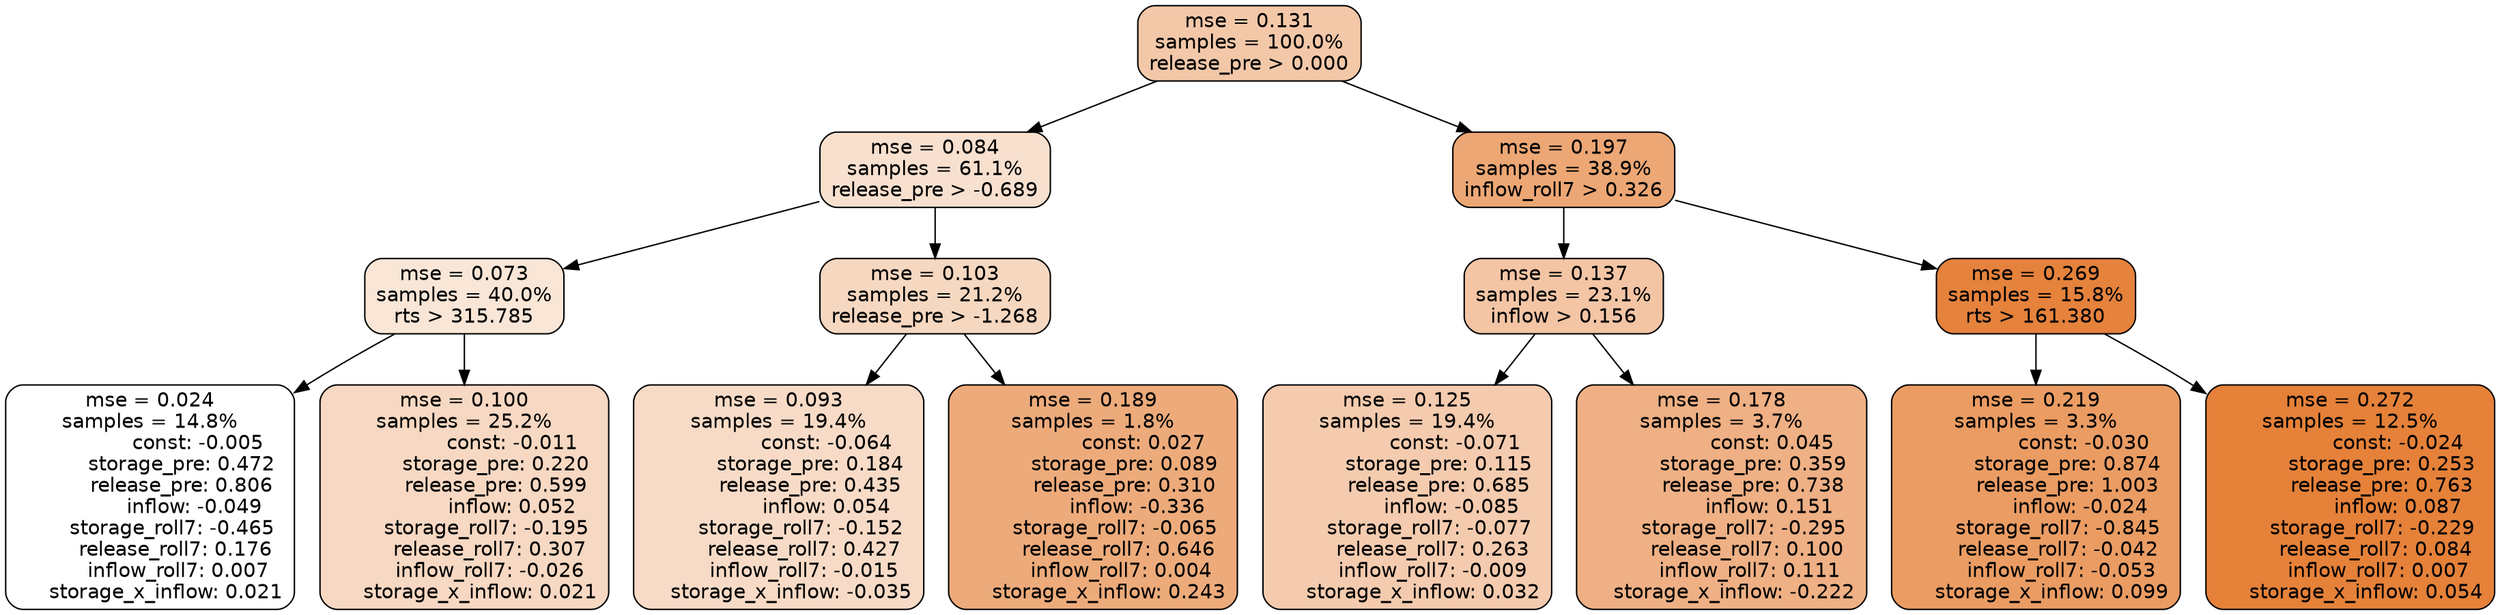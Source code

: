 digraph tree {
node [shape=rectangle, style="filled, rounded", color="black", fontname=helvetica] ;
edge [fontname=helvetica] ;
	"0" [label="mse = 0.131
samples = 100.0%
release_pre > 0.000", fillcolor="#f3c8a9"]
	"1" [label="mse = 0.084
samples = 61.1%
release_pre > -0.689", fillcolor="#f8e0cf"]
	"8" [label="mse = 0.197
samples = 38.9%
inflow_roll7 > 0.326", fillcolor="#eca775"]
	"5" [label="mse = 0.073
samples = 40.0%
rts > 315.785", fillcolor="#f9e6d7"]
	"2" [label="mse = 0.103
samples = 21.2%
release_pre > -1.268", fillcolor="#f6d7c0"]
	"9" [label="mse = 0.137
samples = 23.1%
inflow > 0.156", fillcolor="#f3c5a5"]
	"12" [label="mse = 0.269
samples = 15.8%
rts > 161.380", fillcolor="#e5823c"]
	"7" [label="mse = 0.024
samples = 14.8%
               const: -0.005
          storage_pre: 0.472
          release_pre: 0.806
              inflow: -0.049
       storage_roll7: -0.465
        release_roll7: 0.176
         inflow_roll7: 0.007
     storage_x_inflow: 0.021", fillcolor="#ffffff"]
	"6" [label="mse = 0.100
samples = 25.2%
               const: -0.011
          storage_pre: 0.220
          release_pre: 0.599
               inflow: 0.052
       storage_roll7: -0.195
        release_roll7: 0.307
        inflow_roll7: -0.026
     storage_x_inflow: 0.021", fillcolor="#f7d8c2"]
	"4" [label="mse = 0.093
samples = 19.4%
               const: -0.064
          storage_pre: 0.184
          release_pre: 0.435
               inflow: 0.054
       storage_roll7: -0.152
        release_roll7: 0.427
        inflow_roll7: -0.015
    storage_x_inflow: -0.035", fillcolor="#f7dbc7"]
	"3" [label="mse = 0.189
samples = 1.8%
                const: 0.027
          storage_pre: 0.089
          release_pre: 0.310
              inflow: -0.336
       storage_roll7: -0.065
        release_roll7: 0.646
         inflow_roll7: 0.004
     storage_x_inflow: 0.243", fillcolor="#edab7b"]
	"10" [label="mse = 0.125
samples = 19.4%
               const: -0.071
          storage_pre: 0.115
          release_pre: 0.685
              inflow: -0.085
       storage_roll7: -0.077
        release_roll7: 0.263
        inflow_roll7: -0.009
     storage_x_inflow: 0.032", fillcolor="#f4cbae"]
	"11" [label="mse = 0.178
samples = 3.7%
                const: 0.045
          storage_pre: 0.359
          release_pre: 0.738
               inflow: 0.151
       storage_roll7: -0.295
        release_roll7: 0.100
         inflow_roll7: 0.111
    storage_x_inflow: -0.222", fillcolor="#eeb084"]
	"14" [label="mse = 0.219
samples = 3.3%
               const: -0.030
          storage_pre: 0.874
          release_pre: 1.003
              inflow: -0.024
       storage_roll7: -0.845
       release_roll7: -0.042
        inflow_roll7: -0.053
     storage_x_inflow: 0.099", fillcolor="#ea9c63"]
	"13" [label="mse = 0.272
samples = 12.5%
               const: -0.024
          storage_pre: 0.253
          release_pre: 0.763
               inflow: 0.087
       storage_roll7: -0.229
        release_roll7: 0.084
         inflow_roll7: 0.007
     storage_x_inflow: 0.054", fillcolor="#e58139"]

	"0" -> "1"
	"0" -> "8"
	"1" -> "2"
	"1" -> "5"
	"8" -> "9"
	"8" -> "12"
	"5" -> "6"
	"5" -> "7"
	"2" -> "3"
	"2" -> "4"
	"9" -> "10"
	"9" -> "11"
	"12" -> "13"
	"12" -> "14"
}